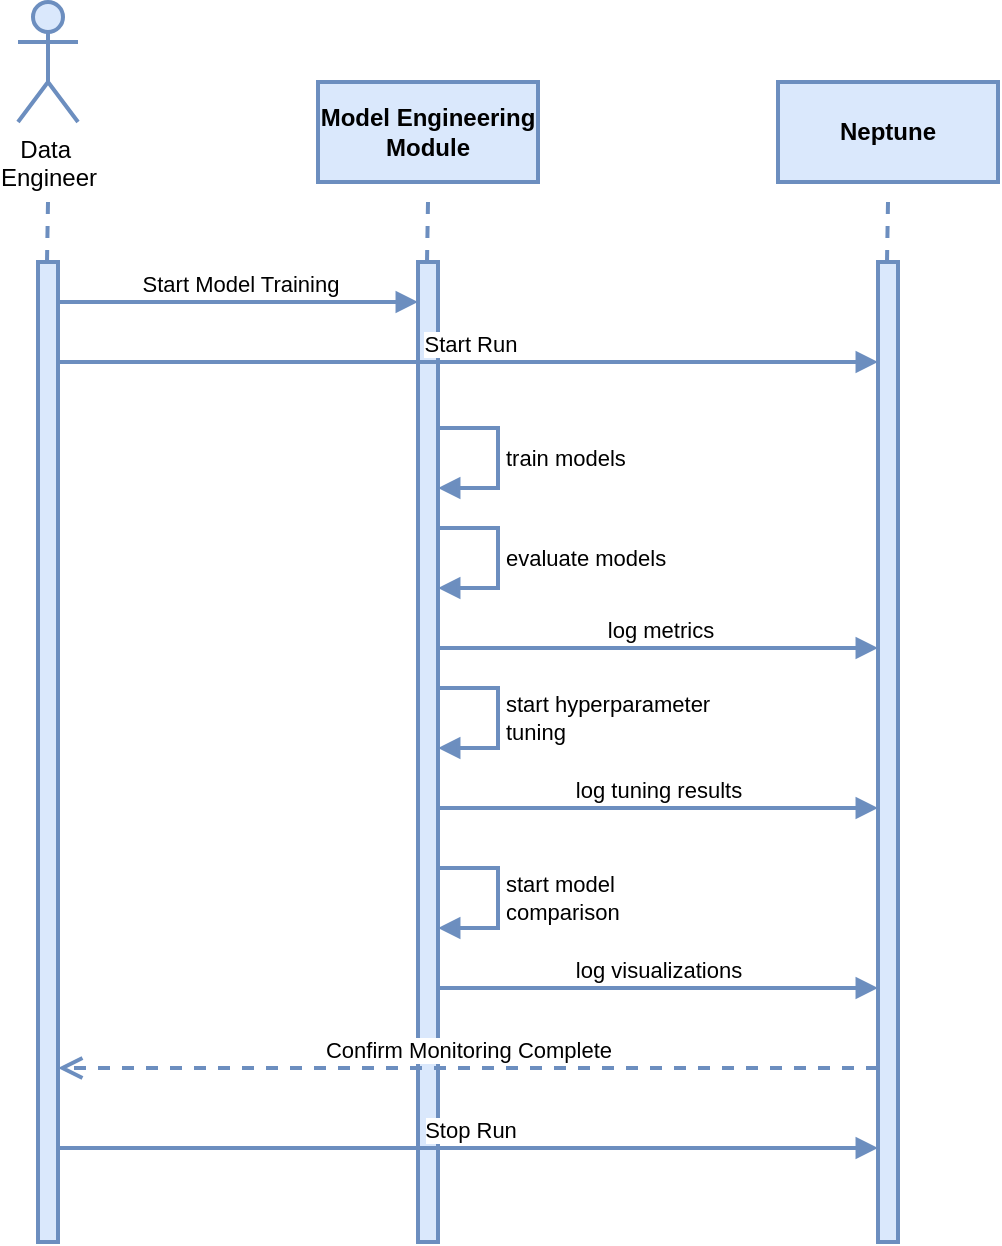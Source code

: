 <mxfile version="26.0.8">
  <diagram name="Pagina-1" id="3eaSiehocysVeD2RzV5I">
    <mxGraphModel grid="1" page="1" gridSize="10" guides="1" tooltips="1" connect="1" arrows="1" fold="1" pageScale="1" pageWidth="1169" pageHeight="827" math="0" shadow="0">
      <root>
        <mxCell id="0" />
        <mxCell id="1" parent="0" />
        <mxCell id="jioHBpJW-xXQbczbb1e3-1" value="Data&amp;nbsp;&lt;div&gt;Engineer&lt;/div&gt;" style="shape=umlActor;verticalLabelPosition=bottom;verticalAlign=top;html=1;outlineConnect=0;fillColor=#dae8fc;strokeColor=#6c8ebf;strokeWidth=2;" vertex="1" parent="1">
          <mxGeometry x="50" y="20" width="30" height="60" as="geometry" />
        </mxCell>
        <mxCell id="jioHBpJW-xXQbczbb1e3-2" value="Model Engineering Module" style="html=1;whiteSpace=wrap;fillColor=#dae8fc;strokeColor=#6c8ebf;strokeWidth=2;fontStyle=1" vertex="1" parent="1">
          <mxGeometry x="200" y="60" width="110" height="50" as="geometry" />
        </mxCell>
        <mxCell id="jioHBpJW-xXQbczbb1e3-3" value="Neptune" style="html=1;whiteSpace=wrap;fillColor=#dae8fc;strokeColor=#6c8ebf;strokeWidth=2;fontStyle=1" vertex="1" parent="1">
          <mxGeometry x="430" y="60" width="110" height="50" as="geometry" />
        </mxCell>
        <mxCell id="jioHBpJW-xXQbczbb1e3-6" value="" style="html=1;points=[[0,0,0,0,5],[0,1,0,0,-5],[1,0,0,0,5],[1,1,0,0,-5]];perimeter=orthogonalPerimeter;outlineConnect=0;targetShapes=umlLifeline;portConstraint=eastwest;newEdgeStyle={&quot;curved&quot;:0,&quot;rounded&quot;:0};fillColor=#dae8fc;strokeColor=#6c8ebf;strokeWidth=2;" vertex="1" parent="1">
          <mxGeometry x="60" y="150" width="10" height="490" as="geometry" />
        </mxCell>
        <mxCell id="jioHBpJW-xXQbczbb1e3-7" value="" style="html=1;points=[[0,0,0,0,5],[0,1,0,0,-5],[1,0,0,0,5],[1,1,0,0,-5]];perimeter=orthogonalPerimeter;outlineConnect=0;targetShapes=umlLifeline;portConstraint=eastwest;newEdgeStyle={&quot;curved&quot;:0,&quot;rounded&quot;:0};fillColor=#dae8fc;strokeColor=#6c8ebf;strokeWidth=2;" vertex="1" parent="1">
          <mxGeometry x="250" y="150" width="10" height="490" as="geometry" />
        </mxCell>
        <mxCell id="jioHBpJW-xXQbczbb1e3-8" value="" style="html=1;points=[[0,0,0,0,5],[0,1,0,0,-5],[1,0,0,0,5],[1,1,0,0,-5]];perimeter=orthogonalPerimeter;outlineConnect=0;targetShapes=umlLifeline;portConstraint=eastwest;newEdgeStyle={&quot;curved&quot;:0,&quot;rounded&quot;:0};fillColor=#dae8fc;strokeColor=#6c8ebf;strokeWidth=2;" vertex="1" parent="1">
          <mxGeometry x="480" y="150" width="10" height="490" as="geometry" />
        </mxCell>
        <mxCell id="jioHBpJW-xXQbczbb1e3-11" value="" style="endArrow=none;dashed=1;html=1;rounded=0;fillColor=#dae8fc;strokeColor=#6c8ebf;strokeWidth=2;" edge="1" parent="1">
          <mxGeometry width="50" height="50" relative="1" as="geometry">
            <mxPoint x="64.5" y="150" as="sourcePoint" />
            <mxPoint x="65" y="120" as="targetPoint" />
          </mxGeometry>
        </mxCell>
        <mxCell id="jioHBpJW-xXQbczbb1e3-12" value="" style="endArrow=none;dashed=1;html=1;rounded=0;fillColor=#dae8fc;strokeColor=#6c8ebf;strokeWidth=2;" edge="1" parent="1">
          <mxGeometry width="50" height="50" relative="1" as="geometry">
            <mxPoint x="254.5" y="150" as="sourcePoint" />
            <mxPoint x="255" y="120" as="targetPoint" />
          </mxGeometry>
        </mxCell>
        <mxCell id="jioHBpJW-xXQbczbb1e3-13" value="" style="endArrow=none;dashed=1;html=1;rounded=0;fillColor=#dae8fc;strokeColor=#6c8ebf;strokeWidth=2;" edge="1" parent="1">
          <mxGeometry width="50" height="50" relative="1" as="geometry">
            <mxPoint x="484.5" y="150" as="sourcePoint" />
            <mxPoint x="485" y="120" as="targetPoint" />
          </mxGeometry>
        </mxCell>
        <mxCell id="jioHBpJW-xXQbczbb1e3-16" value="Start Model Training" style="html=1;verticalAlign=bottom;endArrow=block;curved=0;rounded=0;fillColor=#dae8fc;strokeColor=#6c8ebf;strokeWidth=2;" edge="1" parent="1">
          <mxGeometry x="0.006" width="80" relative="1" as="geometry">
            <mxPoint x="70" y="170" as="sourcePoint" />
            <mxPoint x="250" y="170" as="targetPoint" />
            <mxPoint as="offset" />
          </mxGeometry>
        </mxCell>
        <mxCell id="jioHBpJW-xXQbczbb1e3-20" value="log tuning results" style="html=1;verticalAlign=bottom;endArrow=block;curved=0;rounded=0;fillColor=#dae8fc;strokeColor=#6c8ebf;strokeWidth=2;" edge="1" parent="1">
          <mxGeometry width="80" relative="1" as="geometry">
            <mxPoint x="260" y="423" as="sourcePoint" />
            <mxPoint x="480" y="423" as="targetPoint" />
          </mxGeometry>
        </mxCell>
        <mxCell id="jioHBpJW-xXQbczbb1e3-22" value="log visualizations" style="html=1;verticalAlign=bottom;endArrow=block;curved=0;rounded=0;fillColor=#dae8fc;strokeColor=#6c8ebf;strokeWidth=2;" edge="1" parent="1">
          <mxGeometry width="80" relative="1" as="geometry">
            <mxPoint x="260" y="513" as="sourcePoint" />
            <mxPoint x="480" y="513" as="targetPoint" />
          </mxGeometry>
        </mxCell>
        <mxCell id="jioHBpJW-xXQbczbb1e3-24" value="start model&amp;nbsp;&lt;div&gt;comparison&lt;/div&gt;" style="html=1;align=left;spacingLeft=2;endArrow=block;rounded=0;edgeStyle=orthogonalEdgeStyle;curved=0;rounded=0;fillColor=#dae8fc;strokeColor=#6c8ebf;strokeWidth=2;" edge="1" parent="1">
          <mxGeometry relative="1" as="geometry">
            <mxPoint x="260" y="453" as="sourcePoint" />
            <Array as="points">
              <mxPoint x="290" y="453" />
              <mxPoint x="290" y="483" />
            </Array>
            <mxPoint x="260" y="483" as="targetPoint" />
          </mxGeometry>
        </mxCell>
        <mxCell id="jioHBpJW-xXQbczbb1e3-27" value="Confirm Monitoring Complete" style="html=1;verticalAlign=bottom;endArrow=open;dashed=1;endSize=8;curved=0;rounded=0;fillColor=#dae8fc;strokeColor=#6c8ebf;strokeWidth=2;" edge="1" parent="1">
          <mxGeometry relative="1" as="geometry">
            <mxPoint x="480" y="553" as="sourcePoint" />
            <mxPoint x="70" y="553" as="targetPoint" />
          </mxGeometry>
        </mxCell>
        <mxCell id="jioHBpJW-xXQbczbb1e3-36" value="log metrics" style="html=1;verticalAlign=bottom;endArrow=block;curved=0;rounded=0;fillColor=#dae8fc;strokeColor=#6c8ebf;strokeWidth=2;" edge="1" parent="1">
          <mxGeometry x="0.005" width="80" relative="1" as="geometry">
            <mxPoint x="260" y="343" as="sourcePoint" />
            <mxPoint x="480" y="343" as="targetPoint" />
            <mxPoint as="offset" />
          </mxGeometry>
        </mxCell>
        <mxCell id="jioHBpJW-xXQbczbb1e3-37" value="train models" style="html=1;align=left;spacingLeft=2;endArrow=block;rounded=0;edgeStyle=orthogonalEdgeStyle;curved=0;rounded=0;fillColor=#dae8fc;strokeColor=#6c8ebf;strokeWidth=2;" edge="1" parent="1">
          <mxGeometry relative="1" as="geometry">
            <mxPoint x="260" y="233" as="sourcePoint" />
            <Array as="points">
              <mxPoint x="290" y="233" />
              <mxPoint x="290" y="263" />
            </Array>
            <mxPoint x="260" y="263" as="targetPoint" />
          </mxGeometry>
        </mxCell>
        <mxCell id="jioHBpJW-xXQbczbb1e3-38" value="evaluate models" style="html=1;align=left;spacingLeft=2;endArrow=block;rounded=0;edgeStyle=orthogonalEdgeStyle;curved=0;rounded=0;fillColor=#dae8fc;strokeColor=#6c8ebf;strokeWidth=2;" edge="1" parent="1">
          <mxGeometry relative="1" as="geometry">
            <mxPoint x="260" y="283" as="sourcePoint" />
            <Array as="points">
              <mxPoint x="290" y="283" />
              <mxPoint x="290" y="313" />
            </Array>
            <mxPoint x="260" y="313" as="targetPoint" />
          </mxGeometry>
        </mxCell>
        <mxCell id="jioHBpJW-xXQbczbb1e3-39" value="start hyperparameter&lt;div&gt;tuning&lt;/div&gt;" style="html=1;align=left;spacingLeft=2;endArrow=block;rounded=0;edgeStyle=orthogonalEdgeStyle;curved=0;rounded=0;fillColor=#dae8fc;strokeColor=#6c8ebf;strokeWidth=2;" edge="1" parent="1">
          <mxGeometry relative="1" as="geometry">
            <mxPoint x="260" y="363" as="sourcePoint" />
            <Array as="points">
              <mxPoint x="290" y="363" />
              <mxPoint x="290" y="393" />
            </Array>
            <mxPoint x="260" y="393" as="targetPoint" />
          </mxGeometry>
        </mxCell>
        <mxCell id="jioHBpJW-xXQbczbb1e3-40" value="Stop Run" style="html=1;verticalAlign=bottom;endArrow=block;curved=0;rounded=0;fillColor=#dae8fc;strokeColor=#6c8ebf;strokeWidth=2;" edge="1" parent="1">
          <mxGeometry x="0.006" width="80" relative="1" as="geometry">
            <mxPoint x="70" y="593" as="sourcePoint" />
            <mxPoint x="480" y="593" as="targetPoint" />
            <mxPoint as="offset" />
          </mxGeometry>
        </mxCell>
        <mxCell id="jioHBpJW-xXQbczbb1e3-41" value="Start Run" style="html=1;verticalAlign=bottom;endArrow=block;curved=0;rounded=0;fillColor=#dae8fc;strokeColor=#6c8ebf;strokeWidth=2;" edge="1" parent="1" target="jioHBpJW-xXQbczbb1e3-8">
          <mxGeometry x="0.006" width="80" relative="1" as="geometry">
            <mxPoint x="70" y="200" as="sourcePoint" />
            <mxPoint x="250" y="200" as="targetPoint" />
            <mxPoint as="offset" />
          </mxGeometry>
        </mxCell>
      </root>
    </mxGraphModel>
  </diagram>
</mxfile>
